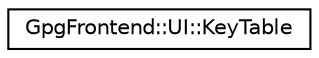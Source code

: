 digraph "Graphical Class Hierarchy"
{
 // INTERACTIVE_SVG=YES
 // LATEX_PDF_SIZE
  edge [fontname="Helvetica",fontsize="10",labelfontname="Helvetica",labelfontsize="10"];
  node [fontname="Helvetica",fontsize="10",shape=record];
  rankdir="LR";
  Node0 [label="GpgFrontend::UI::KeyTable",height=0.2,width=0.4,color="black", fillcolor="white", style="filled",URL="$structGpgFrontend_1_1UI_1_1KeyTable.html",tooltip=" "];
}
